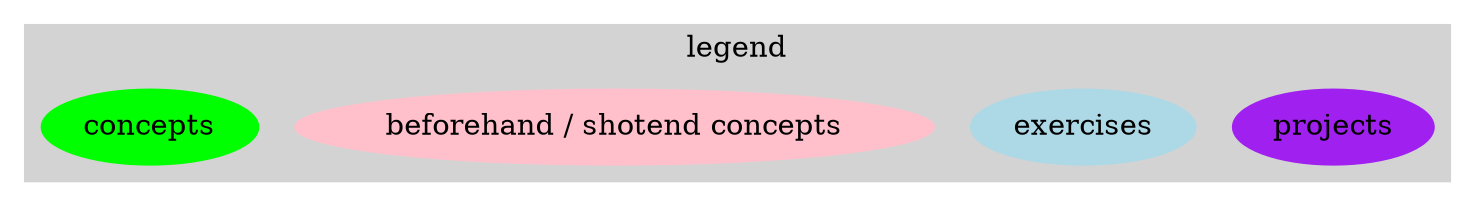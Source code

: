 digraph G {
    subgraph cluster_0 {
        style=filled;
        color=lightgrey;
        #node [style=filled,color=white];
        label = "legend";

        # projects
        "projects" [style=filled, color=purple]
        # exercises
        "exercises" [style=filled, color=lightblue];
        # fill in / short / beforehand - concepts
        "beforehand / shotend concepts" [style=filled, color=pink];
        # concepts
        "concepts" [style=filled, color=green];
    }

    
}
